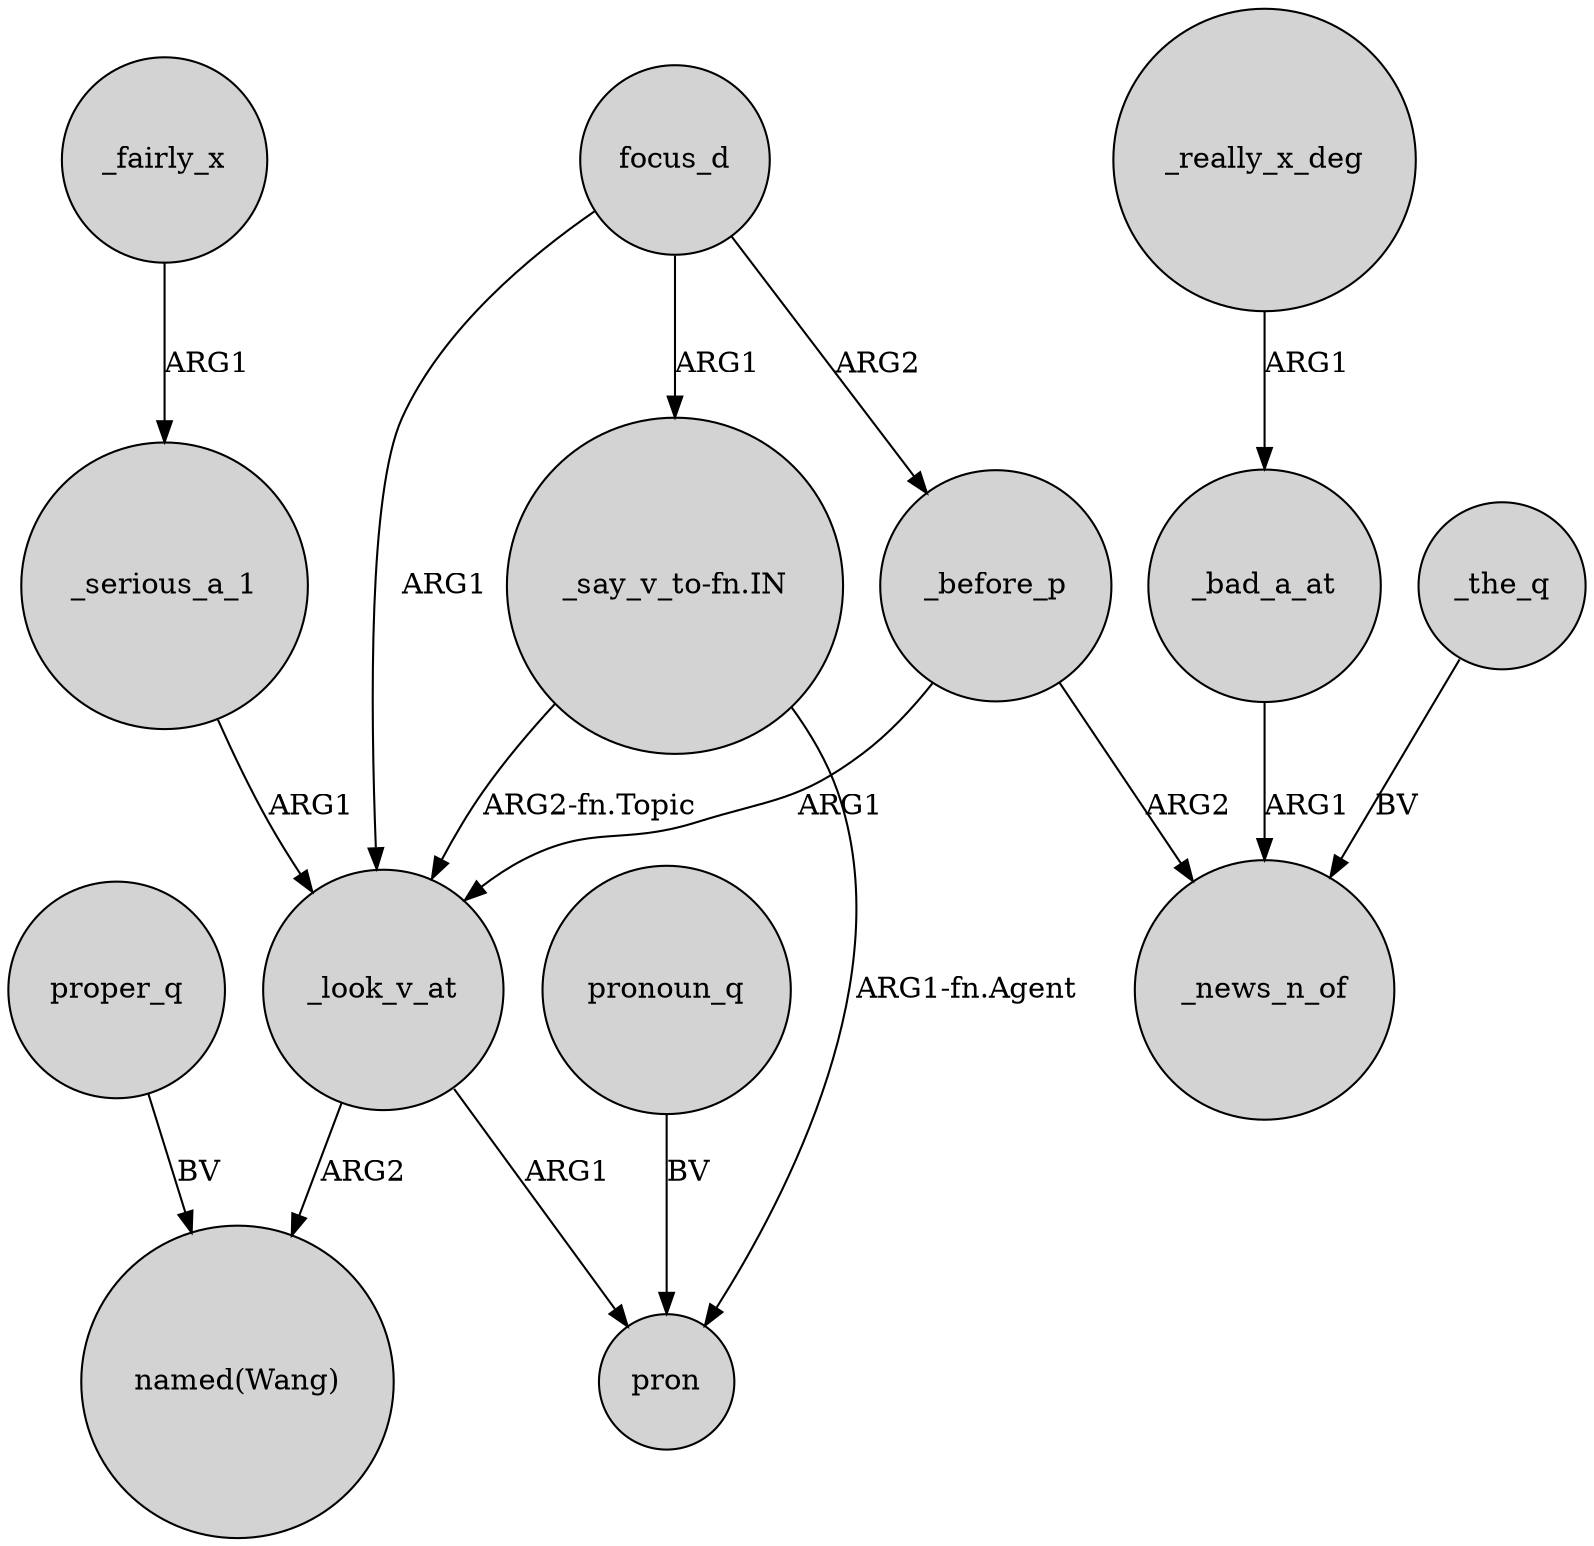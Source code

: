 digraph {
	node [shape=circle style=filled]
	_serious_a_1 -> _look_v_at [label=ARG1]
	_before_p -> _look_v_at [label=ARG1]
	_fairly_x -> _serious_a_1 [label=ARG1]
	_before_p -> _news_n_of [label=ARG2]
	_look_v_at -> "named(Wang)" [label=ARG2]
	proper_q -> "named(Wang)" [label=BV]
	"_say_v_to-fn.IN" -> pron [label="ARG1-fn.Agent"]
	focus_d -> _before_p [label=ARG2]
	_look_v_at -> pron [label=ARG1]
	_bad_a_at -> _news_n_of [label=ARG1]
	focus_d -> _look_v_at [label=ARG1]
	"_say_v_to-fn.IN" -> _look_v_at [label="ARG2-fn.Topic"]
	_really_x_deg -> _bad_a_at [label=ARG1]
	focus_d -> "_say_v_to-fn.IN" [label=ARG1]
	_the_q -> _news_n_of [label=BV]
	pronoun_q -> pron [label=BV]
}
